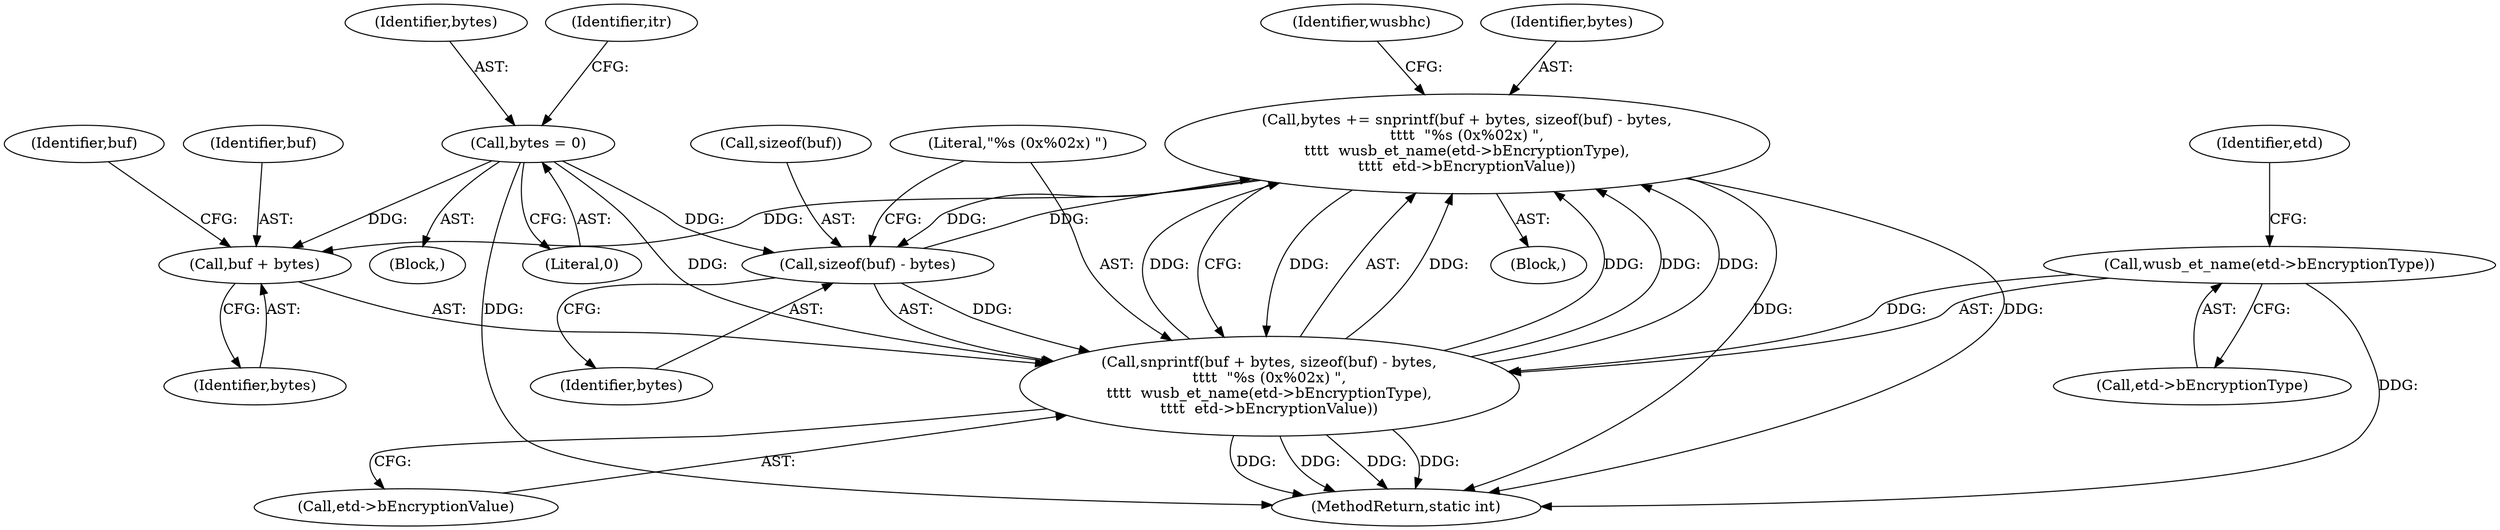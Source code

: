 digraph "0_linux_704620afc70cf47abb9d6a1a57f3825d2bca49cf_1@API" {
"1000340" [label="(Call,bytes += snprintf(buf + bytes, sizeof(buf) - bytes,\n\t\t\t\t  \"%s (0x%02x) \",\n\t\t\t\t  wusb_et_name(etd->bEncryptionType),\n\t\t\t\t  etd->bEncryptionValue))"];
"1000342" [label="(Call,snprintf(buf + bytes, sizeof(buf) - bytes,\n\t\t\t\t  \"%s (0x%02x) \",\n\t\t\t\t  wusb_et_name(etd->bEncryptionType),\n\t\t\t\t  etd->bEncryptionValue))"];
"1000284" [label="(Call,bytes = 0)"];
"1000340" [label="(Call,bytes += snprintf(buf + bytes, sizeof(buf) - bytes,\n\t\t\t\t  \"%s (0x%02x) \",\n\t\t\t\t  wusb_et_name(etd->bEncryptionType),\n\t\t\t\t  etd->bEncryptionValue))"];
"1000346" [label="(Call,sizeof(buf) - bytes)"];
"1000351" [label="(Call,wusb_et_name(etd->bEncryptionType))"];
"1000343" [label="(Call,buf + bytes)"];
"1000285" [label="(Identifier,bytes)"];
"1000348" [label="(Identifier,buf)"];
"1000355" [label="(Call,etd->bEncryptionValue)"];
"1000349" [label="(Identifier,bytes)"];
"1000345" [label="(Identifier,bytes)"];
"1000291" [label="(Block,)"];
"1000360" [label="(Identifier,wusbhc)"];
"1000381" [label="(MethodReturn,static int)"];
"1000284" [label="(Call,bytes = 0)"];
"1000286" [label="(Literal,0)"];
"1000340" [label="(Call,bytes += snprintf(buf + bytes, sizeof(buf) - bytes,\n\t\t\t\t  \"%s (0x%02x) \",\n\t\t\t\t  wusb_et_name(etd->bEncryptionType),\n\t\t\t\t  etd->bEncryptionValue))"];
"1000289" [label="(Identifier,itr)"];
"1000346" [label="(Call,sizeof(buf) - bytes)"];
"1000342" [label="(Call,snprintf(buf + bytes, sizeof(buf) - bytes,\n\t\t\t\t  \"%s (0x%02x) \",\n\t\t\t\t  wusb_et_name(etd->bEncryptionType),\n\t\t\t\t  etd->bEncryptionValue))"];
"1000341" [label="(Identifier,bytes)"];
"1000344" [label="(Identifier,buf)"];
"1000347" [label="(Call,sizeof(buf))"];
"1000350" [label="(Literal,\"%s (0x%02x) \")"];
"1000343" [label="(Call,buf + bytes)"];
"1000105" [label="(Block,)"];
"1000356" [label="(Identifier,etd)"];
"1000352" [label="(Call,etd->bEncryptionType)"];
"1000351" [label="(Call,wusb_et_name(etd->bEncryptionType))"];
"1000340" -> "1000291"  [label="AST: "];
"1000340" -> "1000342"  [label="CFG: "];
"1000341" -> "1000340"  [label="AST: "];
"1000342" -> "1000340"  [label="AST: "];
"1000360" -> "1000340"  [label="CFG: "];
"1000340" -> "1000381"  [label="DDG: "];
"1000340" -> "1000381"  [label="DDG: "];
"1000342" -> "1000340"  [label="DDG: "];
"1000342" -> "1000340"  [label="DDG: "];
"1000342" -> "1000340"  [label="DDG: "];
"1000342" -> "1000340"  [label="DDG: "];
"1000342" -> "1000340"  [label="DDG: "];
"1000346" -> "1000340"  [label="DDG: "];
"1000340" -> "1000342"  [label="DDG: "];
"1000340" -> "1000343"  [label="DDG: "];
"1000340" -> "1000346"  [label="DDG: "];
"1000342" -> "1000355"  [label="CFG: "];
"1000343" -> "1000342"  [label="AST: "];
"1000346" -> "1000342"  [label="AST: "];
"1000350" -> "1000342"  [label="AST: "];
"1000351" -> "1000342"  [label="AST: "];
"1000355" -> "1000342"  [label="AST: "];
"1000342" -> "1000381"  [label="DDG: "];
"1000342" -> "1000381"  [label="DDG: "];
"1000342" -> "1000381"  [label="DDG: "];
"1000342" -> "1000381"  [label="DDG: "];
"1000284" -> "1000342"  [label="DDG: "];
"1000346" -> "1000342"  [label="DDG: "];
"1000351" -> "1000342"  [label="DDG: "];
"1000284" -> "1000105"  [label="AST: "];
"1000284" -> "1000286"  [label="CFG: "];
"1000285" -> "1000284"  [label="AST: "];
"1000286" -> "1000284"  [label="AST: "];
"1000289" -> "1000284"  [label="CFG: "];
"1000284" -> "1000381"  [label="DDG: "];
"1000284" -> "1000343"  [label="DDG: "];
"1000284" -> "1000346"  [label="DDG: "];
"1000346" -> "1000349"  [label="CFG: "];
"1000347" -> "1000346"  [label="AST: "];
"1000349" -> "1000346"  [label="AST: "];
"1000350" -> "1000346"  [label="CFG: "];
"1000351" -> "1000352"  [label="CFG: "];
"1000352" -> "1000351"  [label="AST: "];
"1000356" -> "1000351"  [label="CFG: "];
"1000351" -> "1000381"  [label="DDG: "];
"1000343" -> "1000345"  [label="CFG: "];
"1000344" -> "1000343"  [label="AST: "];
"1000345" -> "1000343"  [label="AST: "];
"1000348" -> "1000343"  [label="CFG: "];
}
